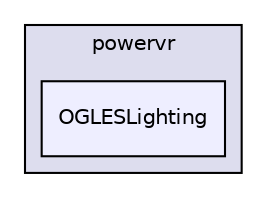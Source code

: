 digraph "PVR/SDK_3.4/Examples/Intermediate/Lighting/OGLES/Build/Android/src/com/powervr/OGLESLighting" {
  compound=true
  node [ fontsize="10", fontname="Helvetica"];
  edge [ labelfontsize="10", labelfontname="Helvetica"];
  subgraph clusterdir_9bd6fbf09b6a6645ef04d0e6cd51a827 {
    graph [ bgcolor="#ddddee", pencolor="black", label="powervr" fontname="Helvetica", fontsize="10", URL="dir_9bd6fbf09b6a6645ef04d0e6cd51a827.html"]
  dir_b4be2f788844affd129045990dec0abc [shape=box, label="OGLESLighting", style="filled", fillcolor="#eeeeff", pencolor="black", URL="dir_b4be2f788844affd129045990dec0abc.html"];
  }
}
